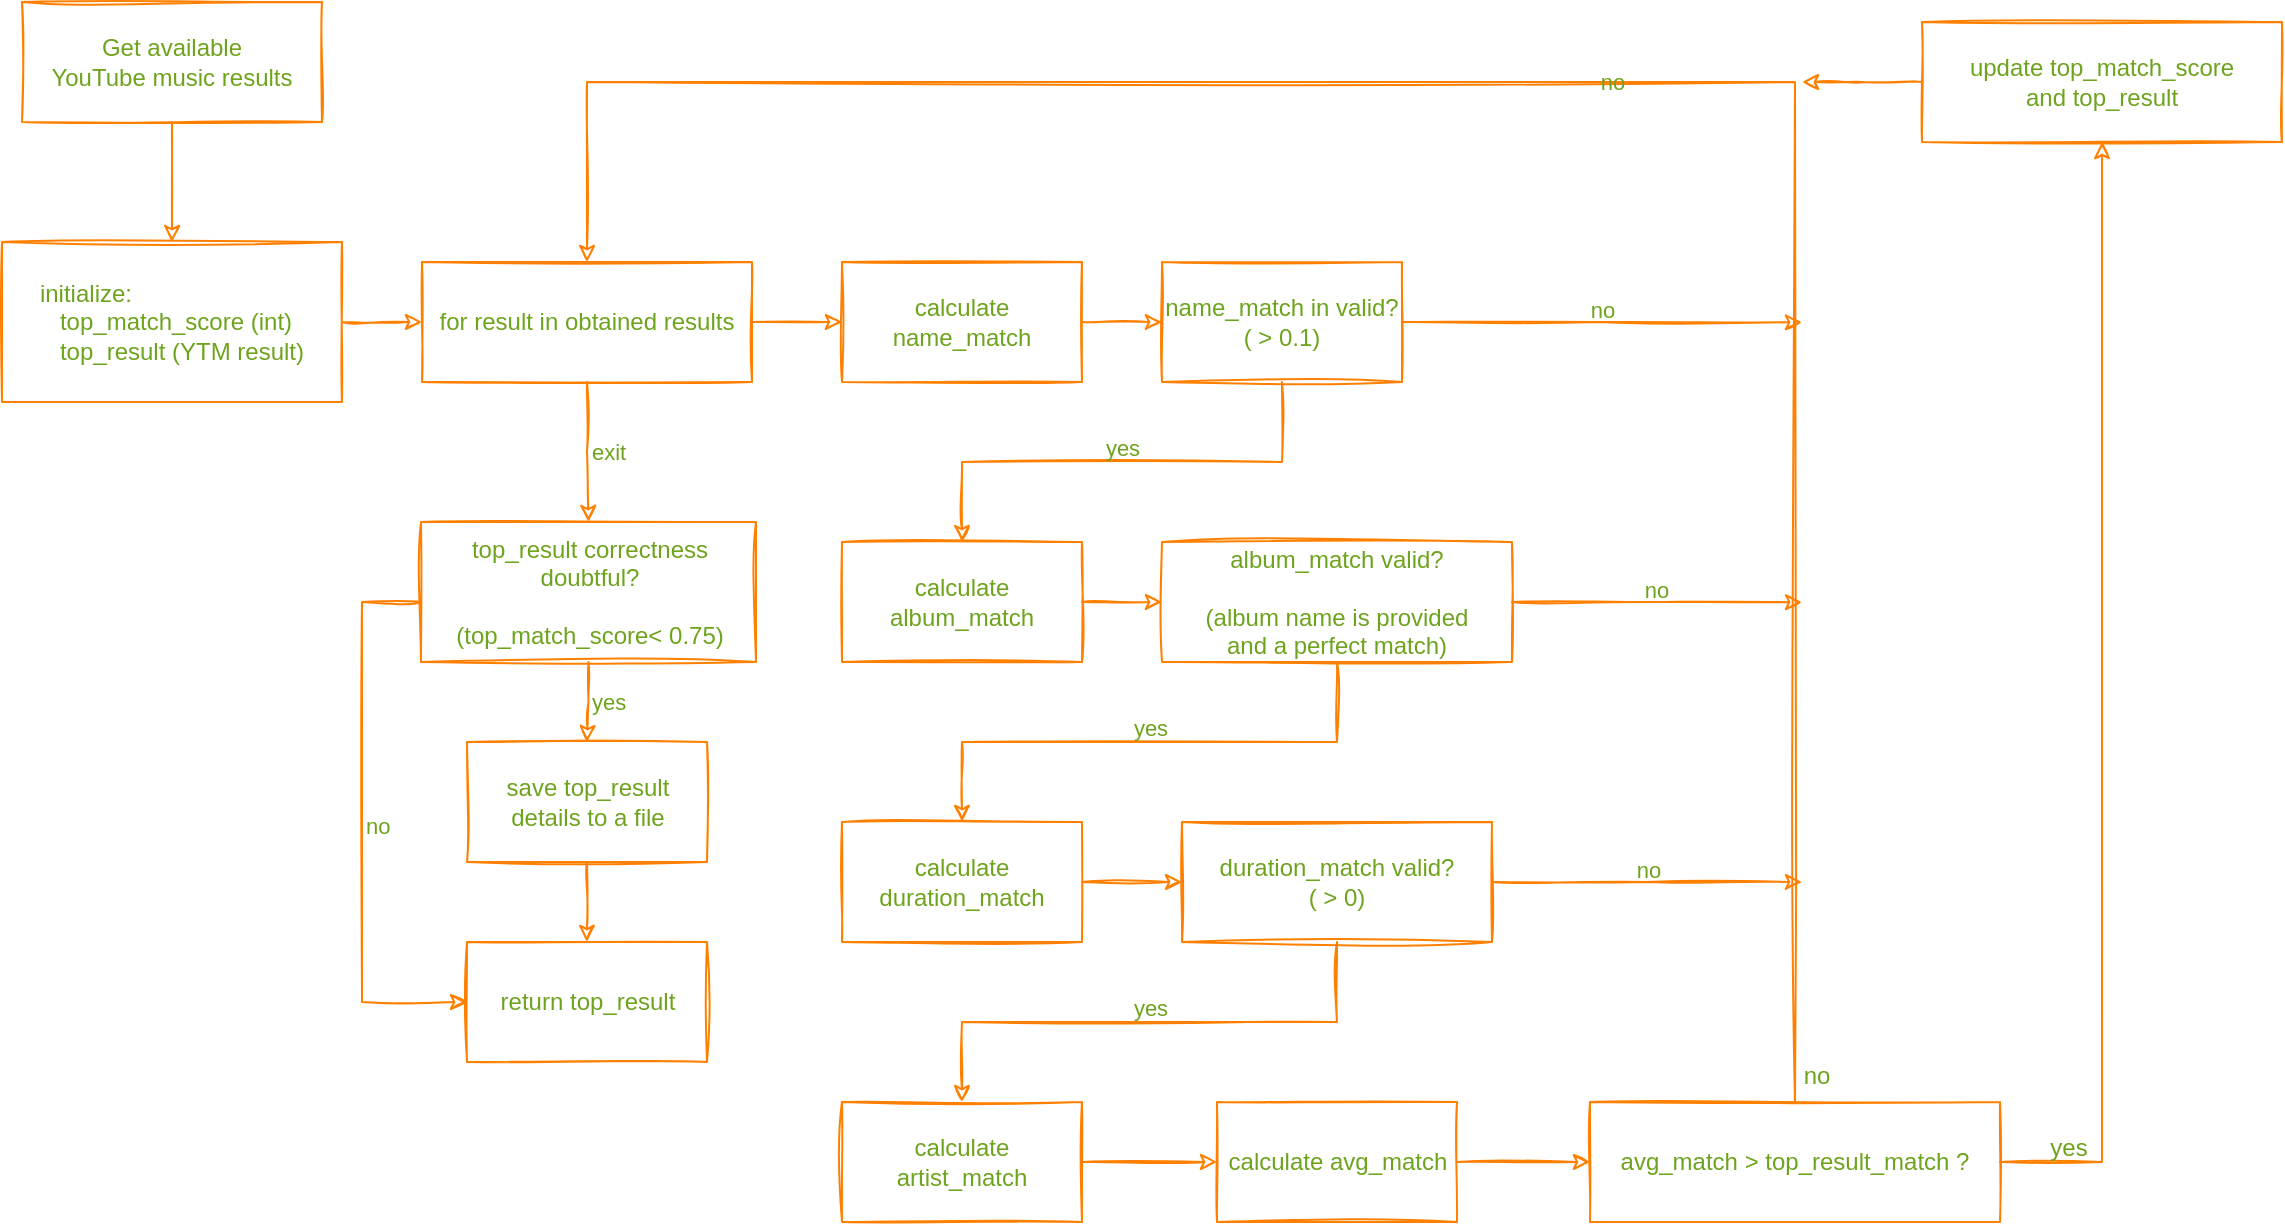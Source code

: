<mxfile>
    <diagram id="H60ZYW8K64jzXhiFn8P8" name="Page-1">
        <mxGraphModel dx="864" dy="514" grid="1" gridSize="10" guides="1" tooltips="1" connect="1" arrows="1" fold="1" page="1" pageScale="1" pageWidth="1169" pageHeight="827" math="0" shadow="0">
            <root>
                <mxCell id="0"/>
                <mxCell id="1" parent="0"/>
                <mxCell id="70" value="" style="edgeStyle=orthogonalEdgeStyle;rounded=0;orthogonalLoop=1;jettySize=auto;html=1;strokeColor=#FF8000;sketch=1;strokeOpacity=100;fillOpacity=0;labelBackgroundColor=none;fontColor=#6EA31D;" edge="1" parent="1" source="4" target="8">
                    <mxGeometry relative="1" as="geometry"/>
                </mxCell>
                <mxCell id="4" value="&lt;div style=&quot;text-align: left&quot;&gt;&lt;span&gt;initialize:&lt;/span&gt;&lt;/div&gt;&lt;div style=&quot;text-align: left&quot;&gt;&lt;span&gt;&amp;nbsp; &amp;nbsp;top_match_score (int)&lt;/span&gt;&lt;/div&gt;&lt;div style=&quot;text-align: left&quot;&gt;&lt;span&gt;&amp;nbsp; &amp;nbsp;top_result (YTM result)&lt;/span&gt;&lt;/div&gt;" style="whiteSpace=wrap;html=1;sketch=1;fillOpacity=0;labelBackgroundColor=none;strokeColor=#FF8000;strokeOpacity=100;fontColor=#6EA31D;" parent="1" vertex="1">
                    <mxGeometry x="20" y="240" width="170" height="80" as="geometry"/>
                </mxCell>
                <mxCell id="71" value="" style="edgeStyle=orthogonalEdgeStyle;rounded=0;orthogonalLoop=1;jettySize=auto;html=1;strokeColor=#FF8000;sketch=1;strokeOpacity=100;fillOpacity=0;labelBackgroundColor=none;fontColor=#6EA31D;" edge="1" parent="1" source="6" target="4">
                    <mxGeometry relative="1" as="geometry"/>
                </mxCell>
                <mxCell id="6" value="Get available&lt;br&gt;YouTube music results" style="whiteSpace=wrap;html=1;sketch=1;fillOpacity=0;labelBackgroundColor=none;strokeColor=#FF8000;strokeOpacity=100;fontColor=#6EA31D;" parent="1" vertex="1">
                    <mxGeometry x="30" y="120" width="150" height="60" as="geometry"/>
                </mxCell>
                <mxCell id="46" value="" style="edgeStyle=orthogonalEdgeStyle;rounded=0;orthogonalLoop=1;jettySize=auto;html=1;strokeColor=#FF8000;sketch=1;strokeOpacity=100;fillOpacity=0;labelBackgroundColor=none;fontColor=#6EA31D;" edge="1" parent="1" source="8" target="10">
                    <mxGeometry relative="1" as="geometry"/>
                </mxCell>
                <mxCell id="77" value="exit" style="edgeStyle=orthogonalEdgeStyle;rounded=0;orthogonalLoop=1;jettySize=auto;html=1;align=left;strokeColor=#FF8000;sketch=1;strokeOpacity=100;fillOpacity=0;labelBackgroundColor=none;fontColor=#6EA31D;" edge="1" parent="1" source="8" target="37">
                    <mxGeometry relative="1" as="geometry"/>
                </mxCell>
                <mxCell id="8" value="for result in obtained results" style="whiteSpace=wrap;html=1;sketch=1;fillOpacity=0;labelBackgroundColor=none;strokeColor=#FF8000;strokeOpacity=100;fontColor=#6EA31D;" parent="1" vertex="1">
                    <mxGeometry x="230" y="250" width="165" height="60" as="geometry"/>
                </mxCell>
                <mxCell id="55" value="" style="edgeStyle=orthogonalEdgeStyle;rounded=0;orthogonalLoop=1;jettySize=auto;html=1;strokeColor=#FF8000;sketch=1;strokeOpacity=100;fillOpacity=0;labelBackgroundColor=none;fontColor=#6EA31D;" edge="1" parent="1" source="10" target="12">
                    <mxGeometry relative="1" as="geometry"/>
                </mxCell>
                <mxCell id="10" value="calculate name_match" style="whiteSpace=wrap;html=1;sketch=1;fillOpacity=0;labelBackgroundColor=none;strokeColor=#FF8000;strokeOpacity=100;fontColor=#6EA31D;" parent="1" vertex="1">
                    <mxGeometry x="440" y="250" width="120" height="60" as="geometry"/>
                </mxCell>
                <mxCell id="59" value="yes&lt;br&gt;&amp;nbsp; &amp;nbsp;" style="edgeStyle=orthogonalEdgeStyle;rounded=0;orthogonalLoop=1;jettySize=auto;html=1;exitX=0.5;exitY=1;exitDx=0;exitDy=0;entryX=0.5;entryY=0;entryDx=0;entryDy=0;strokeColor=#FF8000;sketch=1;strokeOpacity=100;fillOpacity=0;labelBackgroundColor=none;fontColor=#6EA31D;" edge="1" parent="1" source="12" target="14">
                    <mxGeometry relative="1" as="geometry"/>
                </mxCell>
                <mxCell id="76" value="no&lt;br&gt;&amp;nbsp; &amp;nbsp;" style="edgeStyle=orthogonalEdgeStyle;rounded=0;orthogonalLoop=1;jettySize=auto;html=1;exitX=1;exitY=0.5;exitDx=0;exitDy=0;strokeColor=#FF8000;sketch=1;strokeOpacity=100;fillOpacity=0;labelBackgroundColor=none;fontColor=#6EA31D;" edge="1" parent="1" source="12">
                    <mxGeometry relative="1" as="geometry">
                        <mxPoint x="920" y="280.118" as="targetPoint"/>
                    </mxGeometry>
                </mxCell>
                <mxCell id="12" value="name_match in valid?&lt;br&gt;( &amp;gt; 0.1)" style="whiteSpace=wrap;html=1;sketch=1;fillOpacity=0;labelBackgroundColor=none;strokeColor=#FF8000;strokeOpacity=100;fontColor=#6EA31D;" parent="1" vertex="1">
                    <mxGeometry x="600" y="250" width="120" height="60" as="geometry"/>
                </mxCell>
                <mxCell id="60" value="" style="edgeStyle=orthogonalEdgeStyle;rounded=0;orthogonalLoop=1;jettySize=auto;html=1;strokeColor=#FF8000;sketch=1;strokeOpacity=100;fillOpacity=0;labelBackgroundColor=none;fontColor=#6EA31D;" edge="1" parent="1" source="14" target="18">
                    <mxGeometry relative="1" as="geometry"/>
                </mxCell>
                <mxCell id="14" value="calculate album_match" style="whiteSpace=wrap;html=1;sketch=1;fillOpacity=0;labelBackgroundColor=none;strokeColor=#FF8000;strokeOpacity=100;fontColor=#6EA31D;" parent="1" vertex="1">
                    <mxGeometry x="440" y="390" width="120" height="60" as="geometry"/>
                </mxCell>
                <mxCell id="62" value="yes&lt;br&gt;&amp;nbsp; &amp;nbsp;" style="edgeStyle=orthogonalEdgeStyle;rounded=0;orthogonalLoop=1;jettySize=auto;html=1;exitX=0.5;exitY=1;exitDx=0;exitDy=0;entryX=0.5;entryY=0;entryDx=0;entryDy=0;strokeColor=#FF8000;sketch=1;strokeOpacity=100;fillOpacity=0;labelBackgroundColor=none;fontColor=#6EA31D;" edge="1" parent="1" source="18" target="20">
                    <mxGeometry relative="1" as="geometry"/>
                </mxCell>
                <mxCell id="74" value="no&lt;br&gt;&amp;nbsp; &amp;nbsp;" style="edgeStyle=orthogonalEdgeStyle;rounded=0;orthogonalLoop=1;jettySize=auto;html=1;exitX=1;exitY=0.5;exitDx=0;exitDy=0;strokeColor=#FF8000;sketch=1;strokeOpacity=100;fillOpacity=0;labelBackgroundColor=none;fontColor=#6EA31D;" edge="1" parent="1" source="18">
                    <mxGeometry relative="1" as="geometry">
                        <mxPoint x="920" y="420.118" as="targetPoint"/>
                    </mxGeometry>
                </mxCell>
                <mxCell id="18" value="album_match valid?&lt;br&gt;&lt;br&gt;(album name is provided&lt;br&gt;and a perfect match)" style="whiteSpace=wrap;html=1;sketch=1;fillOpacity=0;labelBackgroundColor=none;strokeColor=#FF8000;strokeOpacity=100;fontColor=#6EA31D;" parent="1" vertex="1">
                    <mxGeometry x="600" y="390" width="175" height="60" as="geometry"/>
                </mxCell>
                <mxCell id="63" value="" style="edgeStyle=orthogonalEdgeStyle;rounded=0;orthogonalLoop=1;jettySize=auto;html=1;strokeColor=#FF8000;sketch=1;strokeOpacity=100;fillOpacity=0;labelBackgroundColor=none;fontColor=#6EA31D;" edge="1" parent="1" source="20" target="22">
                    <mxGeometry relative="1" as="geometry"/>
                </mxCell>
                <mxCell id="20" value="calculate duration_match" style="whiteSpace=wrap;html=1;sketch=1;fillOpacity=0;labelBackgroundColor=none;strokeColor=#FF8000;strokeOpacity=100;fontColor=#6EA31D;" parent="1" vertex="1">
                    <mxGeometry x="440" y="530" width="120" height="60" as="geometry"/>
                </mxCell>
                <mxCell id="65" value="yes&lt;br&gt;&amp;nbsp; &amp;nbsp;" style="edgeStyle=orthogonalEdgeStyle;rounded=0;orthogonalLoop=1;jettySize=auto;html=1;exitX=0.5;exitY=1;exitDx=0;exitDy=0;entryX=0.5;entryY=0;entryDx=0;entryDy=0;strokeColor=#FF8000;sketch=1;strokeOpacity=100;fillOpacity=0;labelBackgroundColor=none;fontColor=#6EA31D;" edge="1" parent="1" source="22" target="24">
                    <mxGeometry relative="1" as="geometry"/>
                </mxCell>
                <mxCell id="75" value="no&lt;br&gt;&amp;nbsp; &amp;nbsp;" style="edgeStyle=orthogonalEdgeStyle;rounded=0;orthogonalLoop=1;jettySize=auto;html=1;strokeColor=#FF8000;sketch=1;strokeOpacity=100;fillOpacity=0;labelBackgroundColor=none;fontColor=#6EA31D;" edge="1" parent="1" source="22">
                    <mxGeometry relative="1" as="geometry">
                        <mxPoint x="920" y="560" as="targetPoint"/>
                    </mxGeometry>
                </mxCell>
                <mxCell id="22" value="duration_match valid?&lt;br&gt;( &amp;gt; 0)" style="whiteSpace=wrap;html=1;sketch=1;fillOpacity=0;labelBackgroundColor=none;strokeColor=#FF8000;strokeOpacity=100;fontColor=#6EA31D;" parent="1" vertex="1">
                    <mxGeometry x="610" y="530" width="155" height="60" as="geometry"/>
                </mxCell>
                <mxCell id="66" value="" style="edgeStyle=orthogonalEdgeStyle;rounded=0;orthogonalLoop=1;jettySize=auto;html=1;strokeColor=#FF8000;sketch=1;strokeOpacity=100;fillOpacity=0;labelBackgroundColor=none;fontColor=#6EA31D;" edge="1" parent="1" source="24" target="26">
                    <mxGeometry relative="1" as="geometry"/>
                </mxCell>
                <mxCell id="24" value="calculate&lt;br&gt;artist_match" style="whiteSpace=wrap;html=1;sketch=1;fillOpacity=0;labelBackgroundColor=none;strokeColor=#FF8000;strokeOpacity=100;fontColor=#6EA31D;" parent="1" vertex="1">
                    <mxGeometry x="440" y="670" width="120" height="60" as="geometry"/>
                </mxCell>
                <mxCell id="67" value="" style="edgeStyle=orthogonalEdgeStyle;rounded=0;orthogonalLoop=1;jettySize=auto;html=1;strokeColor=#FF8000;sketch=1;strokeOpacity=100;fillOpacity=0;labelBackgroundColor=none;fontColor=#6EA31D;" edge="1" parent="1" source="26" target="28">
                    <mxGeometry relative="1" as="geometry"/>
                </mxCell>
                <mxCell id="26" value="calculate avg_match" style="whiteSpace=wrap;html=1;sketch=1;fillOpacity=0;labelBackgroundColor=none;strokeColor=#FF8000;strokeOpacity=100;fontColor=#6EA31D;" parent="1" vertex="1">
                    <mxGeometry x="627.5" y="670" width="120" height="60" as="geometry"/>
                </mxCell>
                <mxCell id="69" value="" style="edgeStyle=orthogonalEdgeStyle;rounded=0;orthogonalLoop=1;jettySize=auto;html=1;exitX=1;exitY=0.5;exitDx=0;exitDy=0;entryX=0.5;entryY=1;entryDx=0;entryDy=0;align=left;strokeColor=#FF8000;sketch=1;strokeOpacity=100;fillOpacity=0;labelBackgroundColor=none;fontColor=#6EA31D;" edge="1" parent="1" source="28" target="30">
                    <mxGeometry relative="1" as="geometry"/>
                </mxCell>
                <mxCell id="72" value="no" style="edgeStyle=orthogonalEdgeStyle;rounded=0;orthogonalLoop=1;jettySize=auto;html=1;entryX=0.5;entryY=0;entryDx=0;entryDy=0;strokeColor=#FF8000;sketch=1;strokeOpacity=100;fillOpacity=0;labelBackgroundColor=none;fontColor=#6EA31D;" edge="1" parent="1" source="28" target="8">
                    <mxGeometry relative="1" as="geometry">
                        <Array as="points">
                            <mxPoint x="916" y="160"/>
                            <mxPoint x="312" y="160"/>
                        </Array>
                    </mxGeometry>
                </mxCell>
                <mxCell id="28" value="avg_match &amp;gt; top_result_match ?" style="whiteSpace=wrap;html=1;sketch=1;fillOpacity=0;labelBackgroundColor=none;strokeColor=#FF8000;strokeOpacity=100;fontColor=#6EA31D;" parent="1" vertex="1">
                    <mxGeometry x="814" y="670" width="205" height="60" as="geometry"/>
                </mxCell>
                <mxCell id="73" style="edgeStyle=orthogonalEdgeStyle;rounded=0;orthogonalLoop=1;jettySize=auto;html=1;strokeColor=#FF8000;sketch=1;strokeOpacity=100;fillOpacity=0;labelBackgroundColor=none;fontColor=#6EA31D;" edge="1" parent="1" source="30">
                    <mxGeometry relative="1" as="geometry">
                        <mxPoint x="920" y="160" as="targetPoint"/>
                    </mxGeometry>
                </mxCell>
                <mxCell id="30" value="update top_match_score&lt;br&gt;and top_result" style="whiteSpace=wrap;html=1;sketch=1;fillOpacity=0;labelBackgroundColor=none;strokeColor=#FF8000;strokeOpacity=100;fontColor=#6EA31D;" parent="1" vertex="1">
                    <mxGeometry x="980" y="130" width="180" height="60" as="geometry"/>
                </mxCell>
                <mxCell id="78" value="yes" style="edgeStyle=orthogonalEdgeStyle;rounded=0;orthogonalLoop=1;jettySize=auto;html=1;align=left;strokeColor=#FF8000;sketch=1;strokeOpacity=100;fillOpacity=0;labelBackgroundColor=none;fontColor=#6EA31D;" edge="1" parent="1" source="37" target="39">
                    <mxGeometry relative="1" as="geometry"/>
                </mxCell>
                <mxCell id="80" value="no" style="edgeStyle=orthogonalEdgeStyle;rounded=0;orthogonalLoop=1;jettySize=auto;html=1;entryX=0;entryY=0.5;entryDx=0;entryDy=0;align=left;strokeColor=#FF8000;sketch=1;strokeOpacity=100;fillOpacity=0;labelBackgroundColor=none;fontColor=#6EA31D;" edge="1" parent="1" source="37" target="41">
                    <mxGeometry relative="1" as="geometry">
                        <Array as="points">
                            <mxPoint x="200" y="420"/>
                            <mxPoint x="200" y="620"/>
                        </Array>
                    </mxGeometry>
                </mxCell>
                <mxCell id="37" value="top_result correctness&lt;br&gt;doubtful?&lt;br&gt;&lt;br&gt;(top_match_score&amp;lt; 0.75)" style="whiteSpace=wrap;html=1;sketch=1;fillOpacity=0;labelBackgroundColor=none;strokeColor=#FF8000;strokeOpacity=100;fontColor=#6EA31D;" parent="1" vertex="1">
                    <mxGeometry x="229.5" y="380" width="167.5" height="70" as="geometry"/>
                </mxCell>
                <mxCell id="79" value="" style="edgeStyle=orthogonalEdgeStyle;rounded=0;orthogonalLoop=1;jettySize=auto;html=1;strokeColor=#FF8000;sketch=1;strokeOpacity=100;fillOpacity=0;labelBackgroundColor=none;fontColor=#6EA31D;" edge="1" parent="1" source="39" target="41">
                    <mxGeometry relative="1" as="geometry"/>
                </mxCell>
                <mxCell id="39" value="save top_result&lt;br&gt;details to a file" style="whiteSpace=wrap;html=1;sketch=1;fillOpacity=0;labelBackgroundColor=none;strokeColor=#FF8000;strokeOpacity=100;fontColor=#6EA31D;" parent="1" vertex="1">
                    <mxGeometry x="252.5" y="490" width="120" height="60" as="geometry"/>
                </mxCell>
                <mxCell id="41" value="return top_result" style="whiteSpace=wrap;html=1;sketch=1;fillOpacity=0;labelBackgroundColor=none;strokeColor=#FF8000;strokeOpacity=100;fontColor=#6EA31D;" parent="1" vertex="1">
                    <mxGeometry x="252.5" y="590" width="120" height="60" as="geometry"/>
                </mxCell>
                <mxCell id="81" value="no" style="text;html=1;align=center;verticalAlign=middle;resizable=0;points=[];autosize=1;sketch=1;strokeOpacity=100;fillOpacity=0;labelBackgroundColor=none;fontColor=#6EA31D;" vertex="1" parent="1">
                    <mxGeometry x="912" y="647" width="30" height="20" as="geometry"/>
                </mxCell>
                <mxCell id="82" value="yes" style="text;html=1;align=center;verticalAlign=middle;resizable=0;points=[];autosize=1;sketch=1;strokeOpacity=100;fillOpacity=0;labelBackgroundColor=none;fontColor=#6EA31D;" vertex="1" parent="1">
                    <mxGeometry x="1038" y="683" width="30" height="20" as="geometry"/>
                </mxCell>
            </root>
        </mxGraphModel>
    </diagram>
</mxfile>